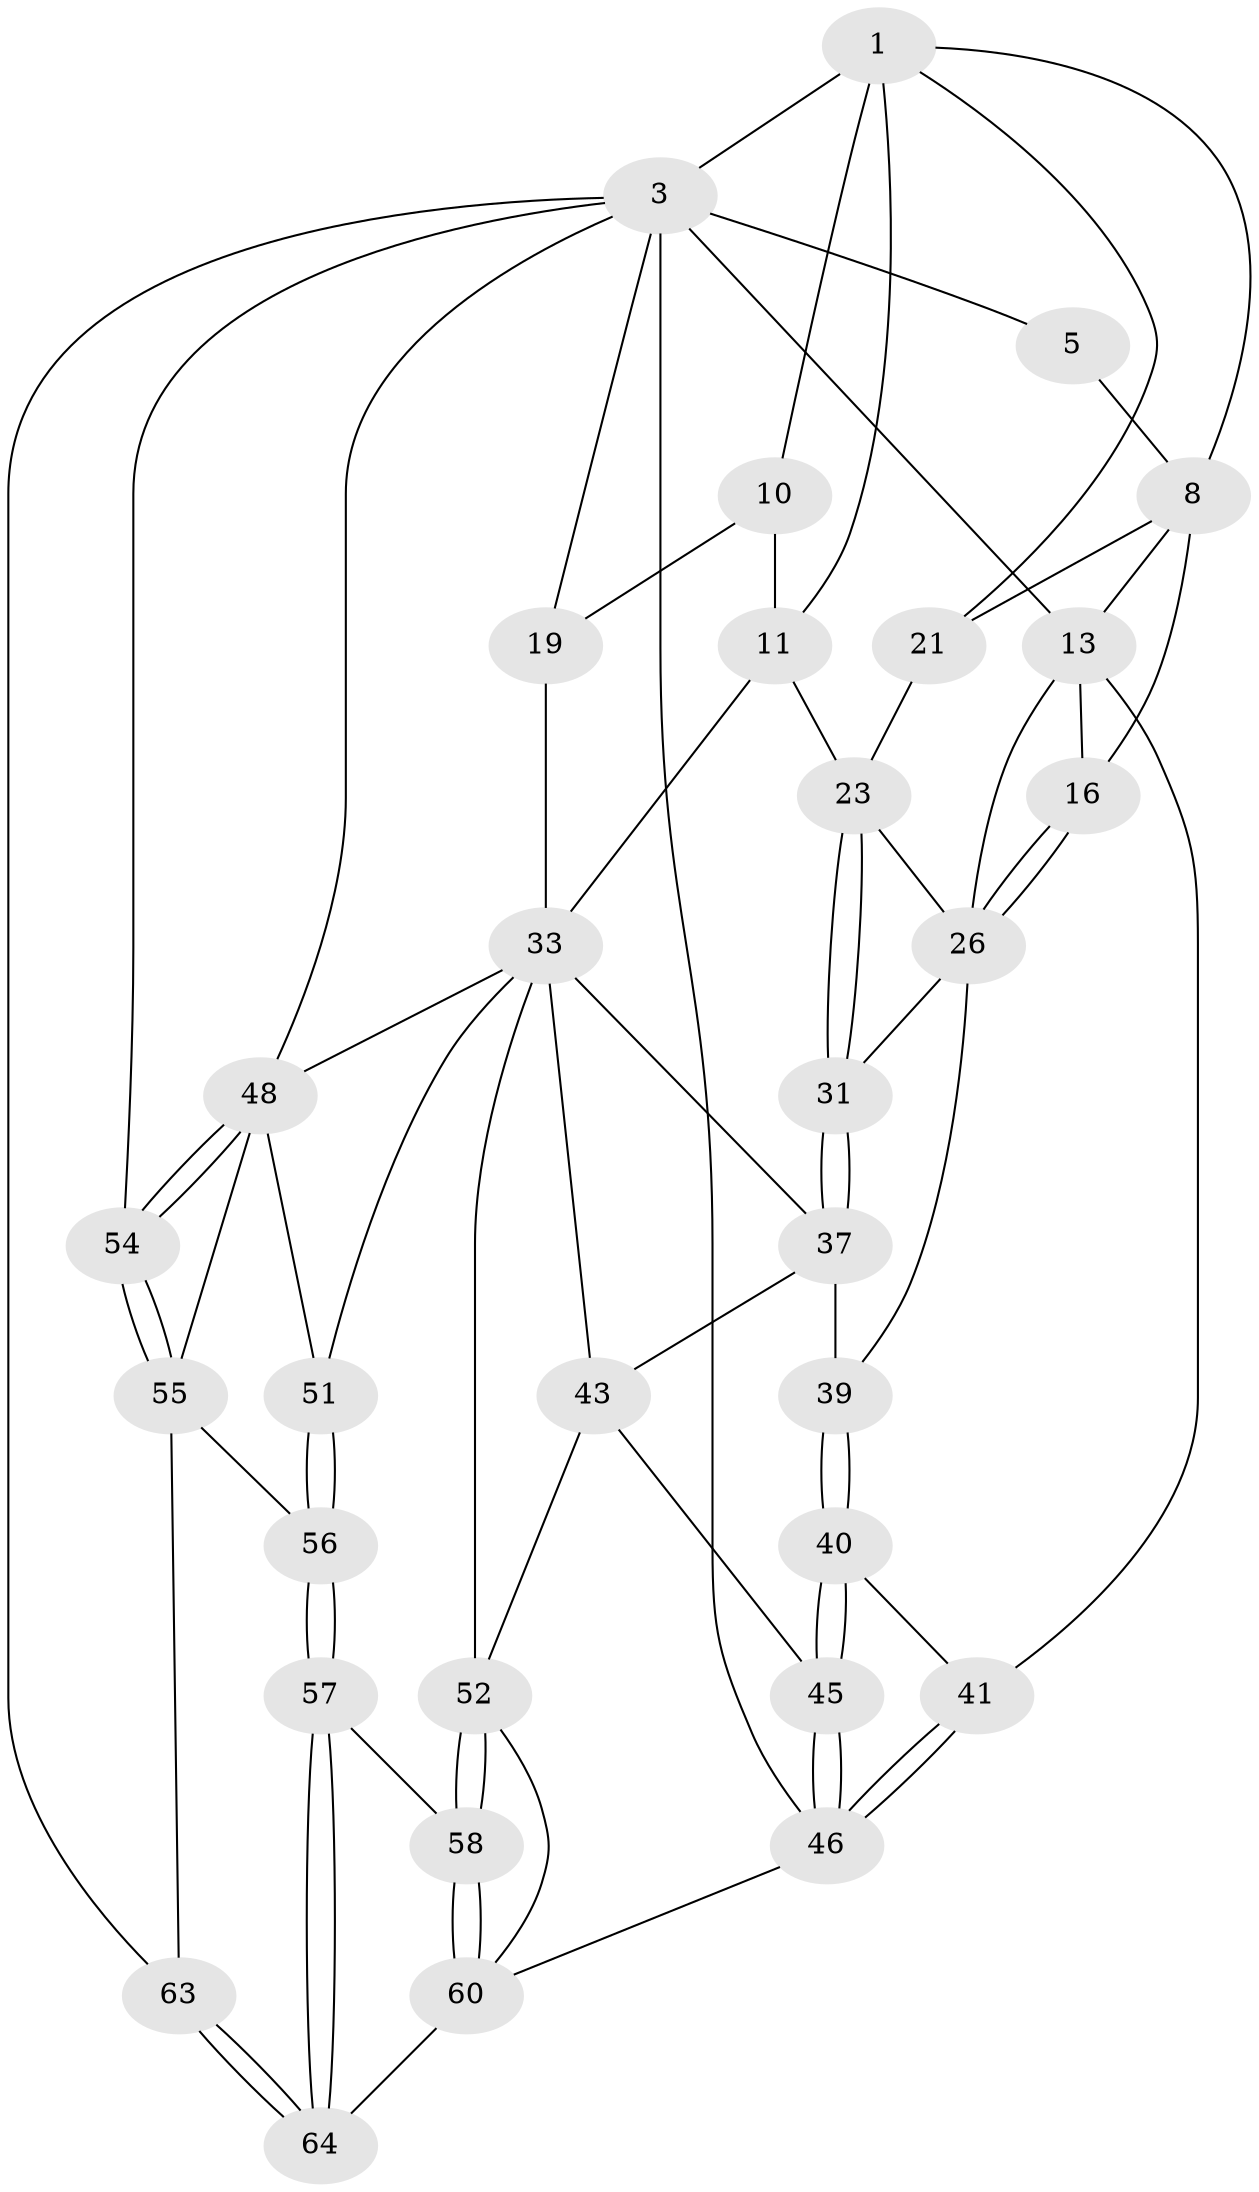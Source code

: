 // original degree distribution, {3: 0.03125, 4: 0.203125, 5: 0.59375, 6: 0.171875}
// Generated by graph-tools (version 1.1) at 2025/28/03/15/25 16:28:12]
// undirected, 32 vertices, 76 edges
graph export_dot {
graph [start="1"]
  node [color=gray90,style=filled];
  1 [pos="+0.6668173592866213+0",super="+2+6"];
  3 [pos="+1+0",super="+4+18+62"];
  5 [pos="+0.21699232113004827+0"];
  8 [pos="+0.30371089965387676+0.036586579639708024",super="+9+15"];
  10 [pos="+0.9176987740749049+0.08137645272689878",super="+20"];
  11 [pos="+0.7107293679376375+0.1575692765850311",super="+22"];
  13 [pos="+0+0.17813470477806792",super="+25+14"];
  16 [pos="+0.2801874239566066+0.21455626699872227",super="+17"];
  19 [pos="+1+0.33239362716445703"];
  21 [pos="+0.4773774177337579+0.24393269238043774"];
  23 [pos="+0.5304386954960988+0.31942406049071853",super="+24"];
  26 [pos="+0.2510723415537294+0.3489353685350957",super="+27"];
  31 [pos="+0.49209396020543705+0.4447664136758887"];
  33 [pos="+0.7958488081128487+0.5141375021175659",super="+34+38"];
  37 [pos="+0.4894194895016845+0.46779978206609024",super="+42"];
  39 [pos="+0.18166687278378796+0.4305651456801998"];
  40 [pos="+0.09349392925267243+0.514361045433687"];
  41 [pos="+0+0.5408882769296006"];
  43 [pos="+0.2881502865790352+0.5600096774272493",super="+44"];
  45 [pos="+0.1819393762145199+0.7535395582476871"];
  46 [pos="+0+1",super="+47"];
  48 [pos="+1+0.7203279473392651",super="+49"];
  51 [pos="+0.6664242335396015+0.7191313449560675"];
  52 [pos="+0.4616656042969585+0.7592794177398275",super="+53"];
  54 [pos="+1+0.8109569018790094"];
  55 [pos="+0.840197536782965+0.8318224564665084",super="+59"];
  56 [pos="+0.7173477199813989+0.8308135107482504"];
  57 [pos="+0.5767667189387227+0.9695416610243903"];
  58 [pos="+0.5301852070352716+0.9096867444118842"];
  60 [pos="+0.3161399557740526+1",super="+61"];
  63 [pos="+0.9527094990985759+1"];
  64 [pos="+0.6325446669896239+1"];
  1 -- 10;
  1 -- 3;
  1 -- 8;
  1 -- 11;
  1 -- 21;
  3 -- 5;
  3 -- 48;
  3 -- 19;
  3 -- 63;
  3 -- 54;
  3 -- 13;
  3 -- 46 [weight=2];
  5 -- 8;
  8 -- 13;
  8 -- 16 [weight=2];
  8 -- 21;
  10 -- 11 [weight=2];
  10 -- 19;
  11 -- 33;
  11 -- 23;
  13 -- 41;
  13 -- 16;
  13 -- 26 [weight=2];
  16 -- 26;
  16 -- 26;
  19 -- 33;
  21 -- 23;
  23 -- 31;
  23 -- 31;
  23 -- 26;
  26 -- 39;
  26 -- 31;
  31 -- 37;
  31 -- 37;
  33 -- 51;
  33 -- 52;
  33 -- 37;
  33 -- 43;
  33 -- 48;
  37 -- 43;
  37 -- 39;
  39 -- 40;
  39 -- 40;
  40 -- 41;
  40 -- 45;
  40 -- 45;
  41 -- 46;
  41 -- 46;
  43 -- 45;
  43 -- 52;
  45 -- 46;
  45 -- 46;
  46 -- 60;
  48 -- 54;
  48 -- 54;
  48 -- 51;
  48 -- 55;
  51 -- 56;
  51 -- 56;
  52 -- 58;
  52 -- 58;
  52 -- 60;
  54 -- 55;
  54 -- 55;
  55 -- 56;
  55 -- 63;
  56 -- 57;
  56 -- 57;
  57 -- 58;
  57 -- 64;
  57 -- 64;
  58 -- 60;
  58 -- 60;
  60 -- 64;
  63 -- 64;
  63 -- 64;
}
